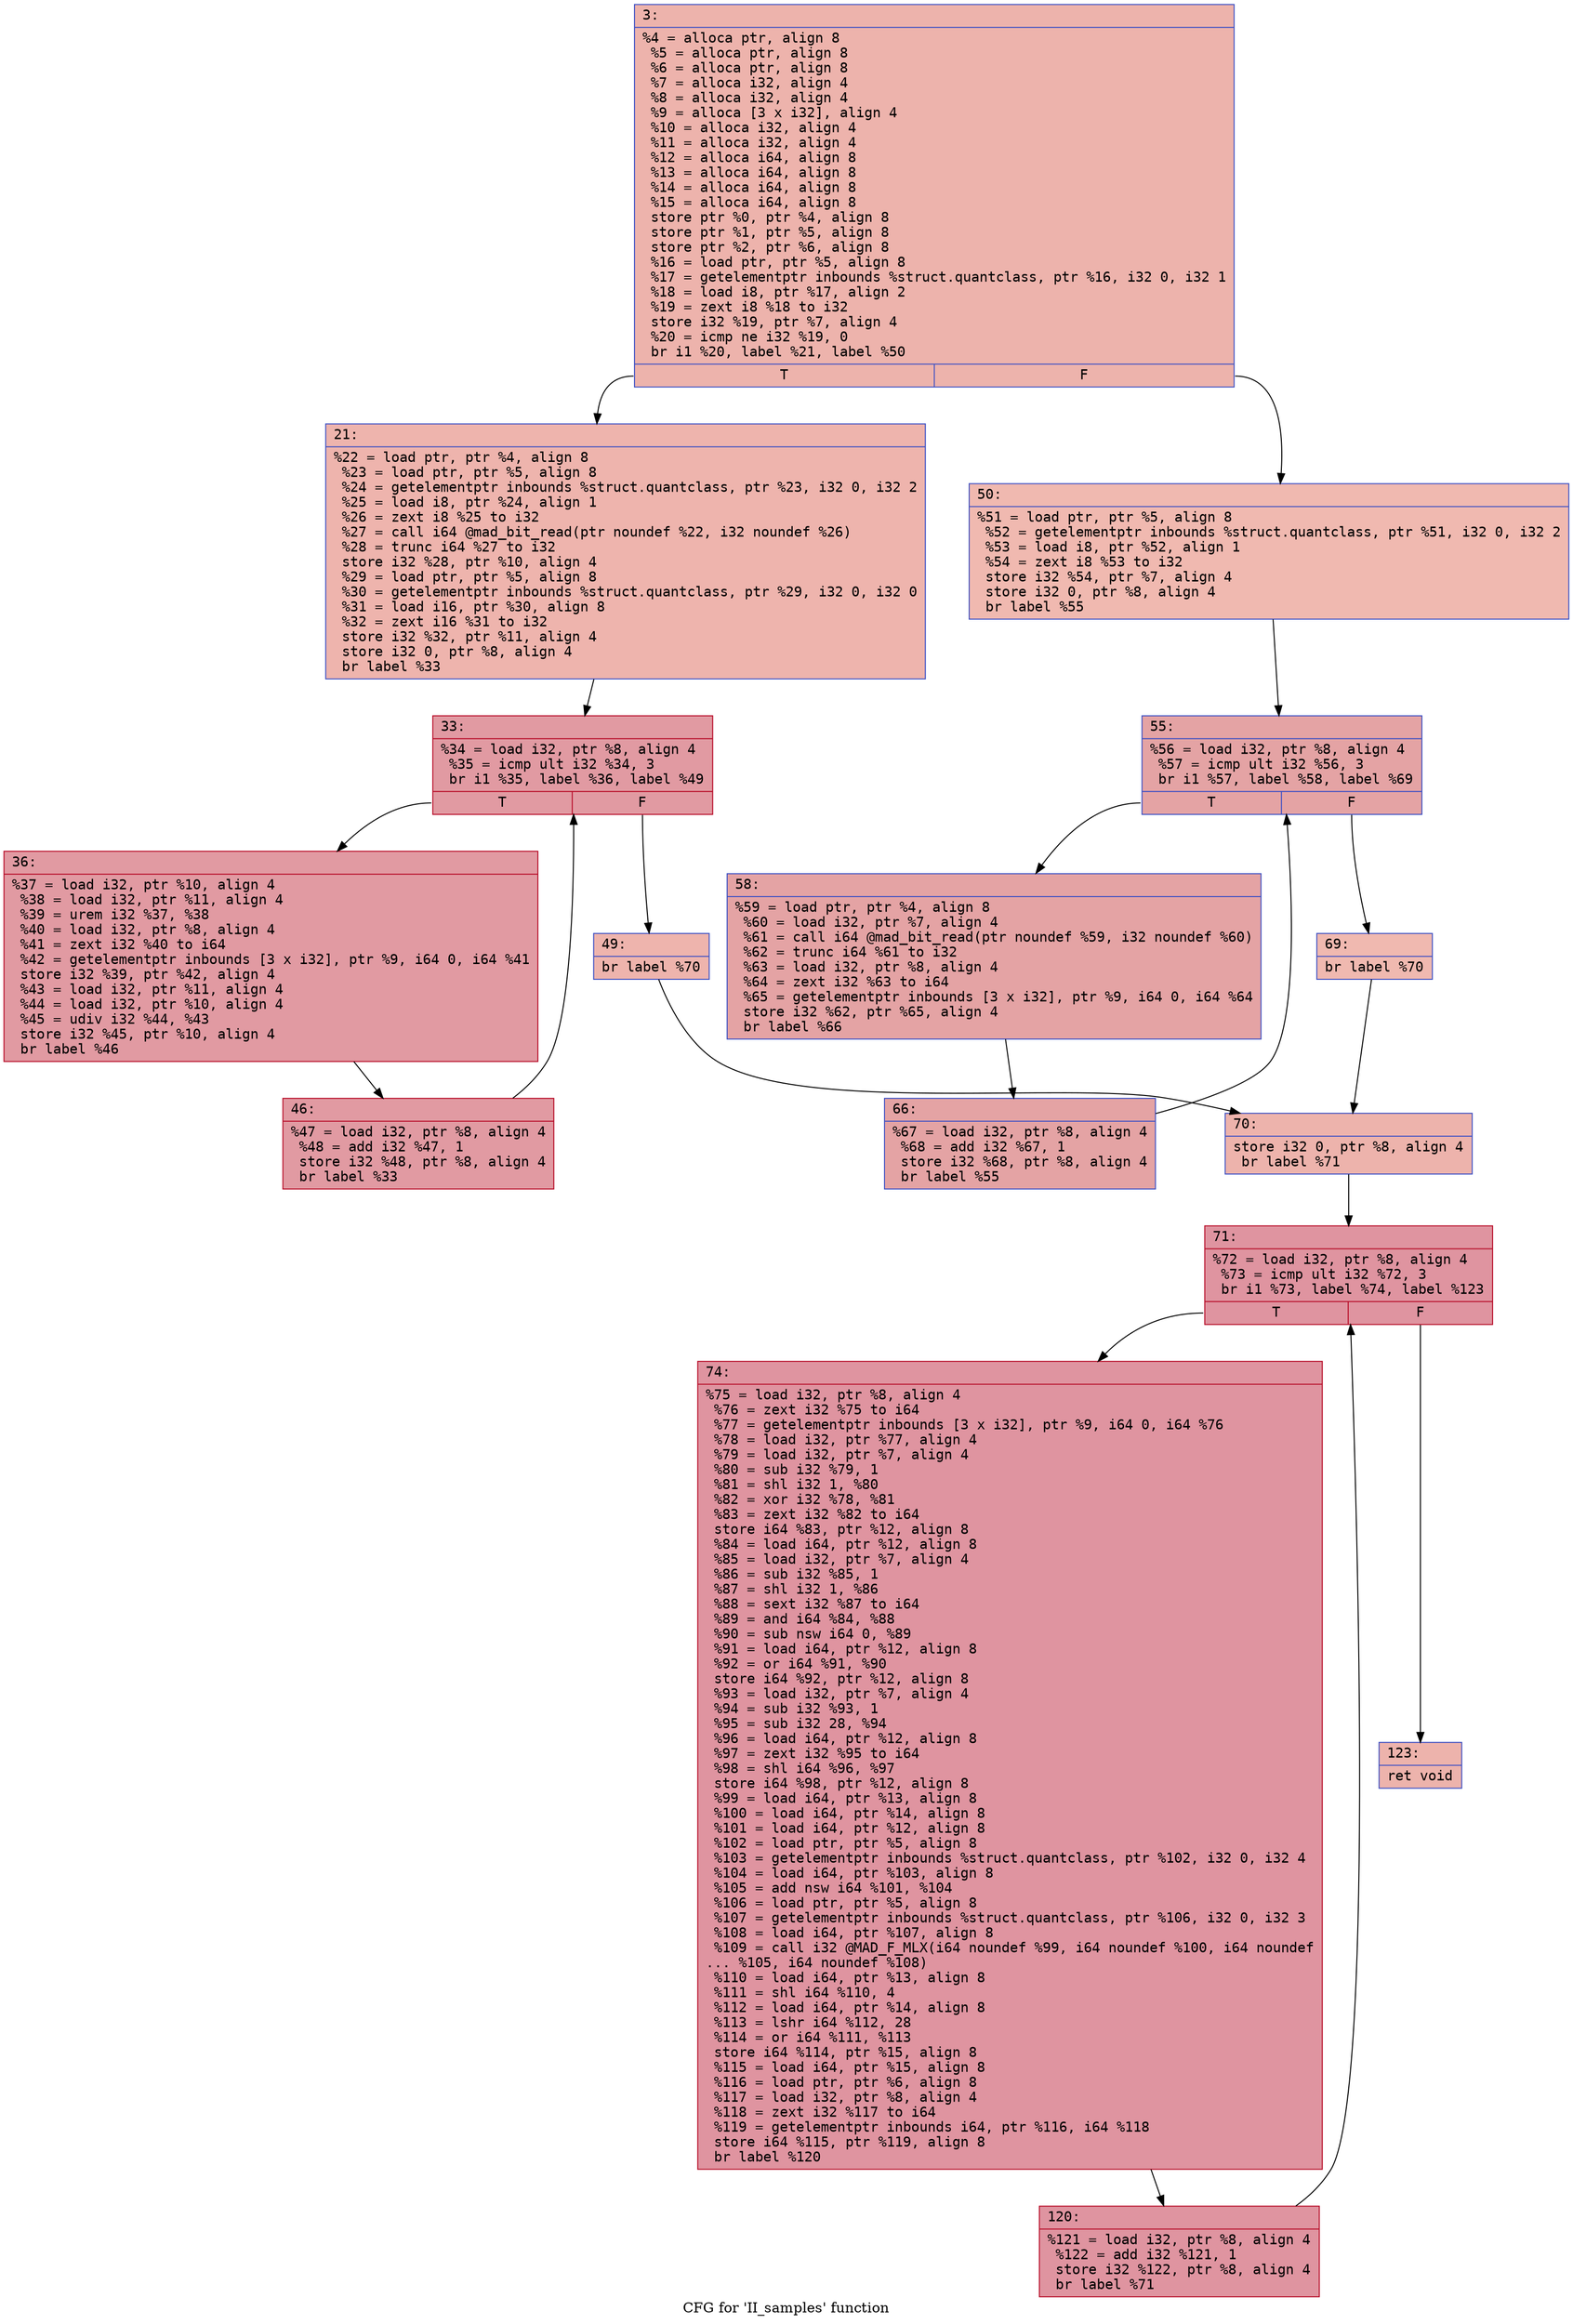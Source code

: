 digraph "CFG for 'II_samples' function" {
	label="CFG for 'II_samples' function";

	Node0x600002604230 [shape=record,color="#3d50c3ff", style=filled, fillcolor="#d6524470" fontname="Courier",label="{3:\l|  %4 = alloca ptr, align 8\l  %5 = alloca ptr, align 8\l  %6 = alloca ptr, align 8\l  %7 = alloca i32, align 4\l  %8 = alloca i32, align 4\l  %9 = alloca [3 x i32], align 4\l  %10 = alloca i32, align 4\l  %11 = alloca i32, align 4\l  %12 = alloca i64, align 8\l  %13 = alloca i64, align 8\l  %14 = alloca i64, align 8\l  %15 = alloca i64, align 8\l  store ptr %0, ptr %4, align 8\l  store ptr %1, ptr %5, align 8\l  store ptr %2, ptr %6, align 8\l  %16 = load ptr, ptr %5, align 8\l  %17 = getelementptr inbounds %struct.quantclass, ptr %16, i32 0, i32 1\l  %18 = load i8, ptr %17, align 2\l  %19 = zext i8 %18 to i32\l  store i32 %19, ptr %7, align 4\l  %20 = icmp ne i32 %19, 0\l  br i1 %20, label %21, label %50\l|{<s0>T|<s1>F}}"];
	Node0x600002604230:s0 -> Node0x600002604280[tooltip="3 -> 21\nProbability 62.50%" ];
	Node0x600002604230:s1 -> Node0x600002604410[tooltip="3 -> 50\nProbability 37.50%" ];
	Node0x600002604280 [shape=record,color="#3d50c3ff", style=filled, fillcolor="#d8564670" fontname="Courier",label="{21:\l|  %22 = load ptr, ptr %4, align 8\l  %23 = load ptr, ptr %5, align 8\l  %24 = getelementptr inbounds %struct.quantclass, ptr %23, i32 0, i32 2\l  %25 = load i8, ptr %24, align 1\l  %26 = zext i8 %25 to i32\l  %27 = call i64 @mad_bit_read(ptr noundef %22, i32 noundef %26)\l  %28 = trunc i64 %27 to i32\l  store i32 %28, ptr %10, align 4\l  %29 = load ptr, ptr %5, align 8\l  %30 = getelementptr inbounds %struct.quantclass, ptr %29, i32 0, i32 0\l  %31 = load i16, ptr %30, align 8\l  %32 = zext i16 %31 to i32\l  store i32 %32, ptr %11, align 4\l  store i32 0, ptr %8, align 4\l  br label %33\l}"];
	Node0x600002604280 -> Node0x6000026042d0[tooltip="21 -> 33\nProbability 100.00%" ];
	Node0x6000026042d0 [shape=record,color="#b70d28ff", style=filled, fillcolor="#bb1b2c70" fontname="Courier",label="{33:\l|  %34 = load i32, ptr %8, align 4\l  %35 = icmp ult i32 %34, 3\l  br i1 %35, label %36, label %49\l|{<s0>T|<s1>F}}"];
	Node0x6000026042d0:s0 -> Node0x600002604320[tooltip="33 -> 36\nProbability 96.88%" ];
	Node0x6000026042d0:s1 -> Node0x6000026043c0[tooltip="33 -> 49\nProbability 3.12%" ];
	Node0x600002604320 [shape=record,color="#b70d28ff", style=filled, fillcolor="#bb1b2c70" fontname="Courier",label="{36:\l|  %37 = load i32, ptr %10, align 4\l  %38 = load i32, ptr %11, align 4\l  %39 = urem i32 %37, %38\l  %40 = load i32, ptr %8, align 4\l  %41 = zext i32 %40 to i64\l  %42 = getelementptr inbounds [3 x i32], ptr %9, i64 0, i64 %41\l  store i32 %39, ptr %42, align 4\l  %43 = load i32, ptr %11, align 4\l  %44 = load i32, ptr %10, align 4\l  %45 = udiv i32 %44, %43\l  store i32 %45, ptr %10, align 4\l  br label %46\l}"];
	Node0x600002604320 -> Node0x600002604370[tooltip="36 -> 46\nProbability 100.00%" ];
	Node0x600002604370 [shape=record,color="#b70d28ff", style=filled, fillcolor="#bb1b2c70" fontname="Courier",label="{46:\l|  %47 = load i32, ptr %8, align 4\l  %48 = add i32 %47, 1\l  store i32 %48, ptr %8, align 4\l  br label %33\l}"];
	Node0x600002604370 -> Node0x6000026042d0[tooltip="46 -> 33\nProbability 100.00%" ];
	Node0x6000026043c0 [shape=record,color="#3d50c3ff", style=filled, fillcolor="#d8564670" fontname="Courier",label="{49:\l|  br label %70\l}"];
	Node0x6000026043c0 -> Node0x6000026045a0[tooltip="49 -> 70\nProbability 100.00%" ];
	Node0x600002604410 [shape=record,color="#3d50c3ff", style=filled, fillcolor="#de614d70" fontname="Courier",label="{50:\l|  %51 = load ptr, ptr %5, align 8\l  %52 = getelementptr inbounds %struct.quantclass, ptr %51, i32 0, i32 2\l  %53 = load i8, ptr %52, align 1\l  %54 = zext i8 %53 to i32\l  store i32 %54, ptr %7, align 4\l  store i32 0, ptr %8, align 4\l  br label %55\l}"];
	Node0x600002604410 -> Node0x600002604460[tooltip="50 -> 55\nProbability 100.00%" ];
	Node0x600002604460 [shape=record,color="#3d50c3ff", style=filled, fillcolor="#c32e3170" fontname="Courier",label="{55:\l|  %56 = load i32, ptr %8, align 4\l  %57 = icmp ult i32 %56, 3\l  br i1 %57, label %58, label %69\l|{<s0>T|<s1>F}}"];
	Node0x600002604460:s0 -> Node0x6000026044b0[tooltip="55 -> 58\nProbability 96.88%" ];
	Node0x600002604460:s1 -> Node0x600002604550[tooltip="55 -> 69\nProbability 3.12%" ];
	Node0x6000026044b0 [shape=record,color="#3d50c3ff", style=filled, fillcolor="#c32e3170" fontname="Courier",label="{58:\l|  %59 = load ptr, ptr %4, align 8\l  %60 = load i32, ptr %7, align 4\l  %61 = call i64 @mad_bit_read(ptr noundef %59, i32 noundef %60)\l  %62 = trunc i64 %61 to i32\l  %63 = load i32, ptr %8, align 4\l  %64 = zext i32 %63 to i64\l  %65 = getelementptr inbounds [3 x i32], ptr %9, i64 0, i64 %64\l  store i32 %62, ptr %65, align 4\l  br label %66\l}"];
	Node0x6000026044b0 -> Node0x600002604500[tooltip="58 -> 66\nProbability 100.00%" ];
	Node0x600002604500 [shape=record,color="#3d50c3ff", style=filled, fillcolor="#c32e3170" fontname="Courier",label="{66:\l|  %67 = load i32, ptr %8, align 4\l  %68 = add i32 %67, 1\l  store i32 %68, ptr %8, align 4\l  br label %55\l}"];
	Node0x600002604500 -> Node0x600002604460[tooltip="66 -> 55\nProbability 100.00%" ];
	Node0x600002604550 [shape=record,color="#3d50c3ff", style=filled, fillcolor="#de614d70" fontname="Courier",label="{69:\l|  br label %70\l}"];
	Node0x600002604550 -> Node0x6000026045a0[tooltip="69 -> 70\nProbability 100.00%" ];
	Node0x6000026045a0 [shape=record,color="#3d50c3ff", style=filled, fillcolor="#d6524470" fontname="Courier",label="{70:\l|  store i32 0, ptr %8, align 4\l  br label %71\l}"];
	Node0x6000026045a0 -> Node0x6000026045f0[tooltip="70 -> 71\nProbability 100.00%" ];
	Node0x6000026045f0 [shape=record,color="#b70d28ff", style=filled, fillcolor="#b70d2870" fontname="Courier",label="{71:\l|  %72 = load i32, ptr %8, align 4\l  %73 = icmp ult i32 %72, 3\l  br i1 %73, label %74, label %123\l|{<s0>T|<s1>F}}"];
	Node0x6000026045f0:s0 -> Node0x600002604640[tooltip="71 -> 74\nProbability 96.88%" ];
	Node0x6000026045f0:s1 -> Node0x6000026046e0[tooltip="71 -> 123\nProbability 3.12%" ];
	Node0x600002604640 [shape=record,color="#b70d28ff", style=filled, fillcolor="#b70d2870" fontname="Courier",label="{74:\l|  %75 = load i32, ptr %8, align 4\l  %76 = zext i32 %75 to i64\l  %77 = getelementptr inbounds [3 x i32], ptr %9, i64 0, i64 %76\l  %78 = load i32, ptr %77, align 4\l  %79 = load i32, ptr %7, align 4\l  %80 = sub i32 %79, 1\l  %81 = shl i32 1, %80\l  %82 = xor i32 %78, %81\l  %83 = zext i32 %82 to i64\l  store i64 %83, ptr %12, align 8\l  %84 = load i64, ptr %12, align 8\l  %85 = load i32, ptr %7, align 4\l  %86 = sub i32 %85, 1\l  %87 = shl i32 1, %86\l  %88 = sext i32 %87 to i64\l  %89 = and i64 %84, %88\l  %90 = sub nsw i64 0, %89\l  %91 = load i64, ptr %12, align 8\l  %92 = or i64 %91, %90\l  store i64 %92, ptr %12, align 8\l  %93 = load i32, ptr %7, align 4\l  %94 = sub i32 %93, 1\l  %95 = sub i32 28, %94\l  %96 = load i64, ptr %12, align 8\l  %97 = zext i32 %95 to i64\l  %98 = shl i64 %96, %97\l  store i64 %98, ptr %12, align 8\l  %99 = load i64, ptr %13, align 8\l  %100 = load i64, ptr %14, align 8\l  %101 = load i64, ptr %12, align 8\l  %102 = load ptr, ptr %5, align 8\l  %103 = getelementptr inbounds %struct.quantclass, ptr %102, i32 0, i32 4\l  %104 = load i64, ptr %103, align 8\l  %105 = add nsw i64 %101, %104\l  %106 = load ptr, ptr %5, align 8\l  %107 = getelementptr inbounds %struct.quantclass, ptr %106, i32 0, i32 3\l  %108 = load i64, ptr %107, align 8\l  %109 = call i32 @MAD_F_MLX(i64 noundef %99, i64 noundef %100, i64 noundef\l... %105, i64 noundef %108)\l  %110 = load i64, ptr %13, align 8\l  %111 = shl i64 %110, 4\l  %112 = load i64, ptr %14, align 8\l  %113 = lshr i64 %112, 28\l  %114 = or i64 %111, %113\l  store i64 %114, ptr %15, align 8\l  %115 = load i64, ptr %15, align 8\l  %116 = load ptr, ptr %6, align 8\l  %117 = load i32, ptr %8, align 4\l  %118 = zext i32 %117 to i64\l  %119 = getelementptr inbounds i64, ptr %116, i64 %118\l  store i64 %115, ptr %119, align 8\l  br label %120\l}"];
	Node0x600002604640 -> Node0x600002604690[tooltip="74 -> 120\nProbability 100.00%" ];
	Node0x600002604690 [shape=record,color="#b70d28ff", style=filled, fillcolor="#b70d2870" fontname="Courier",label="{120:\l|  %121 = load i32, ptr %8, align 4\l  %122 = add i32 %121, 1\l  store i32 %122, ptr %8, align 4\l  br label %71\l}"];
	Node0x600002604690 -> Node0x6000026045f0[tooltip="120 -> 71\nProbability 100.00%" ];
	Node0x6000026046e0 [shape=record,color="#3d50c3ff", style=filled, fillcolor="#d6524470" fontname="Courier",label="{123:\l|  ret void\l}"];
}

